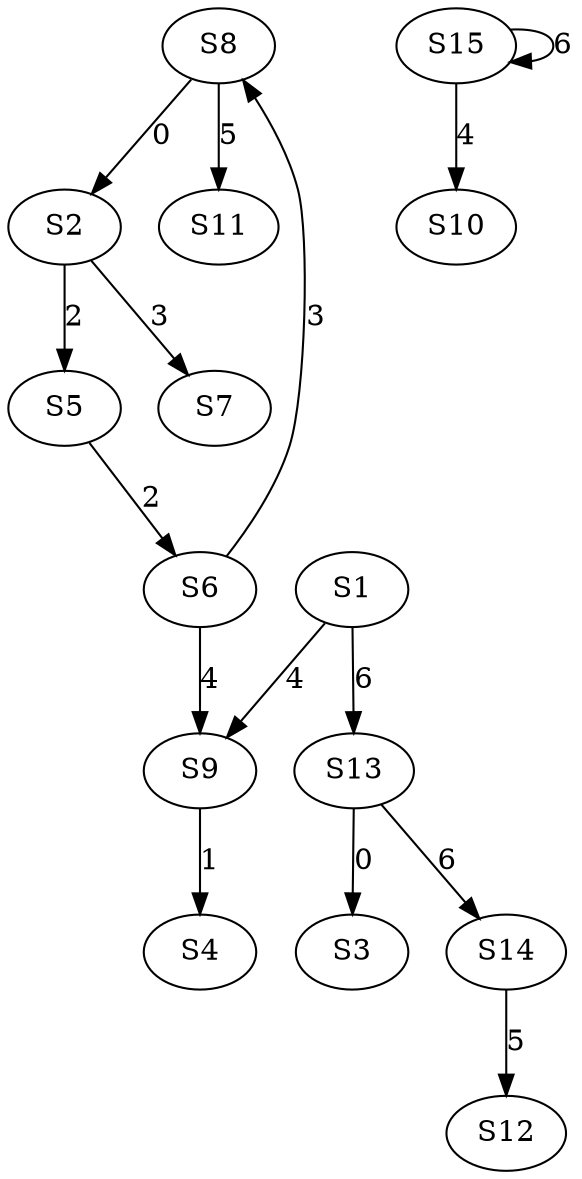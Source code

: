strict digraph {
	S8 -> S2 [ label = 0 ];
	S13 -> S3 [ label = 0 ];
	S9 -> S4 [ label = 1 ];
	S2 -> S5 [ label = 2 ];
	S5 -> S6 [ label = 2 ];
	S2 -> S7 [ label = 3 ];
	S6 -> S8 [ label = 3 ];
	S1 -> S9 [ label = 4 ];
	S15 -> S10 [ label = 4 ];
	S8 -> S11 [ label = 5 ];
	S14 -> S12 [ label = 5 ];
	S1 -> S13 [ label = 6 ];
	S13 -> S14 [ label = 6 ];
	S15 -> S15 [ label = 6 ];
	S6 -> S9 [ label = 4 ];
}